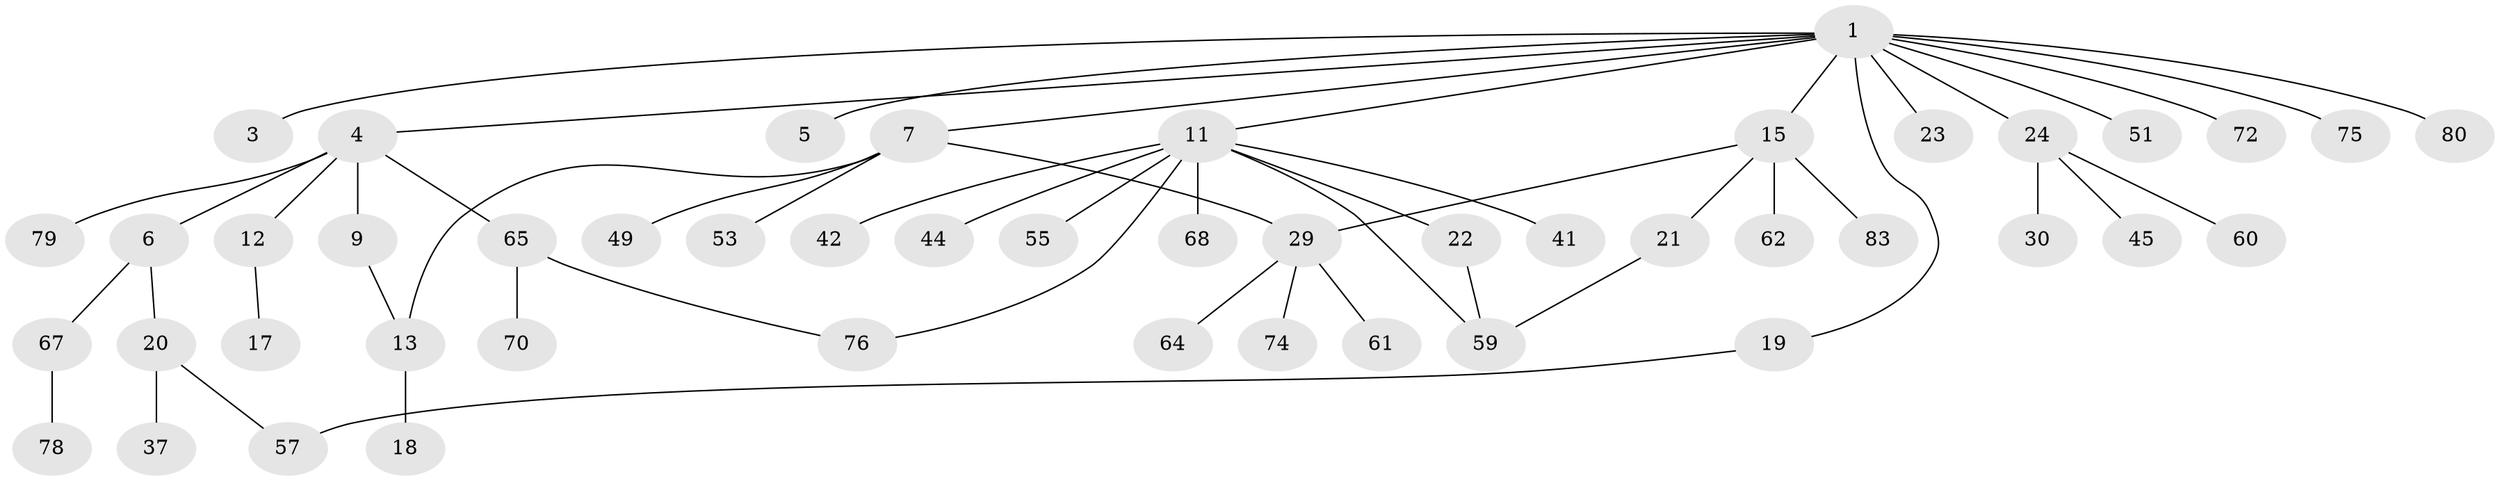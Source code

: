 // original degree distribution, {8: 0.010416666666666666, 7: 0.010416666666666666, 2: 0.2708333333333333, 6: 0.010416666666666666, 3: 0.14583333333333334, 4: 0.0625, 1: 0.4479166666666667, 5: 0.041666666666666664}
// Generated by graph-tools (version 1.1) at 2025/13/03/09/25 04:13:26]
// undirected, 48 vertices, 53 edges
graph export_dot {
graph [start="1"]
  node [color=gray90,style=filled];
  1 [super="+2"];
  3 [super="+28"];
  4 [super="+8"];
  5 [super="+10+52"];
  6 [super="+87"];
  7 [super="+26"];
  9 [super="+35"];
  11 [super="+16+40"];
  12 [super="+93"];
  13 [super="+32+14"];
  15 [super="+43+58"];
  17 [super="+39"];
  18;
  19 [super="+38+47"];
  20 [super="+84"];
  21 [super="+25"];
  22;
  23 [super="+27"];
  24;
  29 [super="+34+69+54"];
  30;
  37;
  41;
  42 [super="+63+94"];
  44;
  45;
  49;
  51;
  53;
  55;
  57 [super="+95"];
  59;
  60;
  61;
  62;
  64 [super="+66"];
  65;
  67;
  68 [super="+77+81"];
  70;
  72 [super="+91+90+73"];
  74;
  75 [super="+88"];
  76 [super="+86"];
  78;
  79;
  80 [super="+92"];
  83;
  1 -- 5;
  1 -- 15;
  1 -- 19;
  1 -- 23;
  1 -- 24;
  1 -- 51;
  1 -- 75;
  1 -- 80;
  1 -- 3;
  1 -- 4;
  1 -- 7;
  1 -- 72;
  1 -- 11;
  4 -- 6;
  4 -- 9;
  4 -- 12;
  4 -- 79;
  4 -- 65;
  6 -- 20;
  6 -- 67;
  7 -- 29;
  7 -- 49;
  7 -- 53;
  7 -- 13;
  9 -- 13;
  11 -- 22;
  11 -- 76;
  11 -- 68;
  11 -- 55;
  11 -- 59;
  11 -- 42;
  11 -- 44;
  11 -- 41;
  12 -- 17;
  13 -- 18;
  15 -- 21;
  15 -- 83;
  15 -- 62;
  15 -- 29;
  19 -- 57;
  20 -- 37;
  20 -- 57;
  21 -- 59;
  22 -- 59;
  24 -- 30;
  24 -- 45;
  24 -- 60;
  29 -- 61;
  29 -- 74;
  29 -- 64;
  65 -- 70;
  65 -- 76;
  67 -- 78;
}
